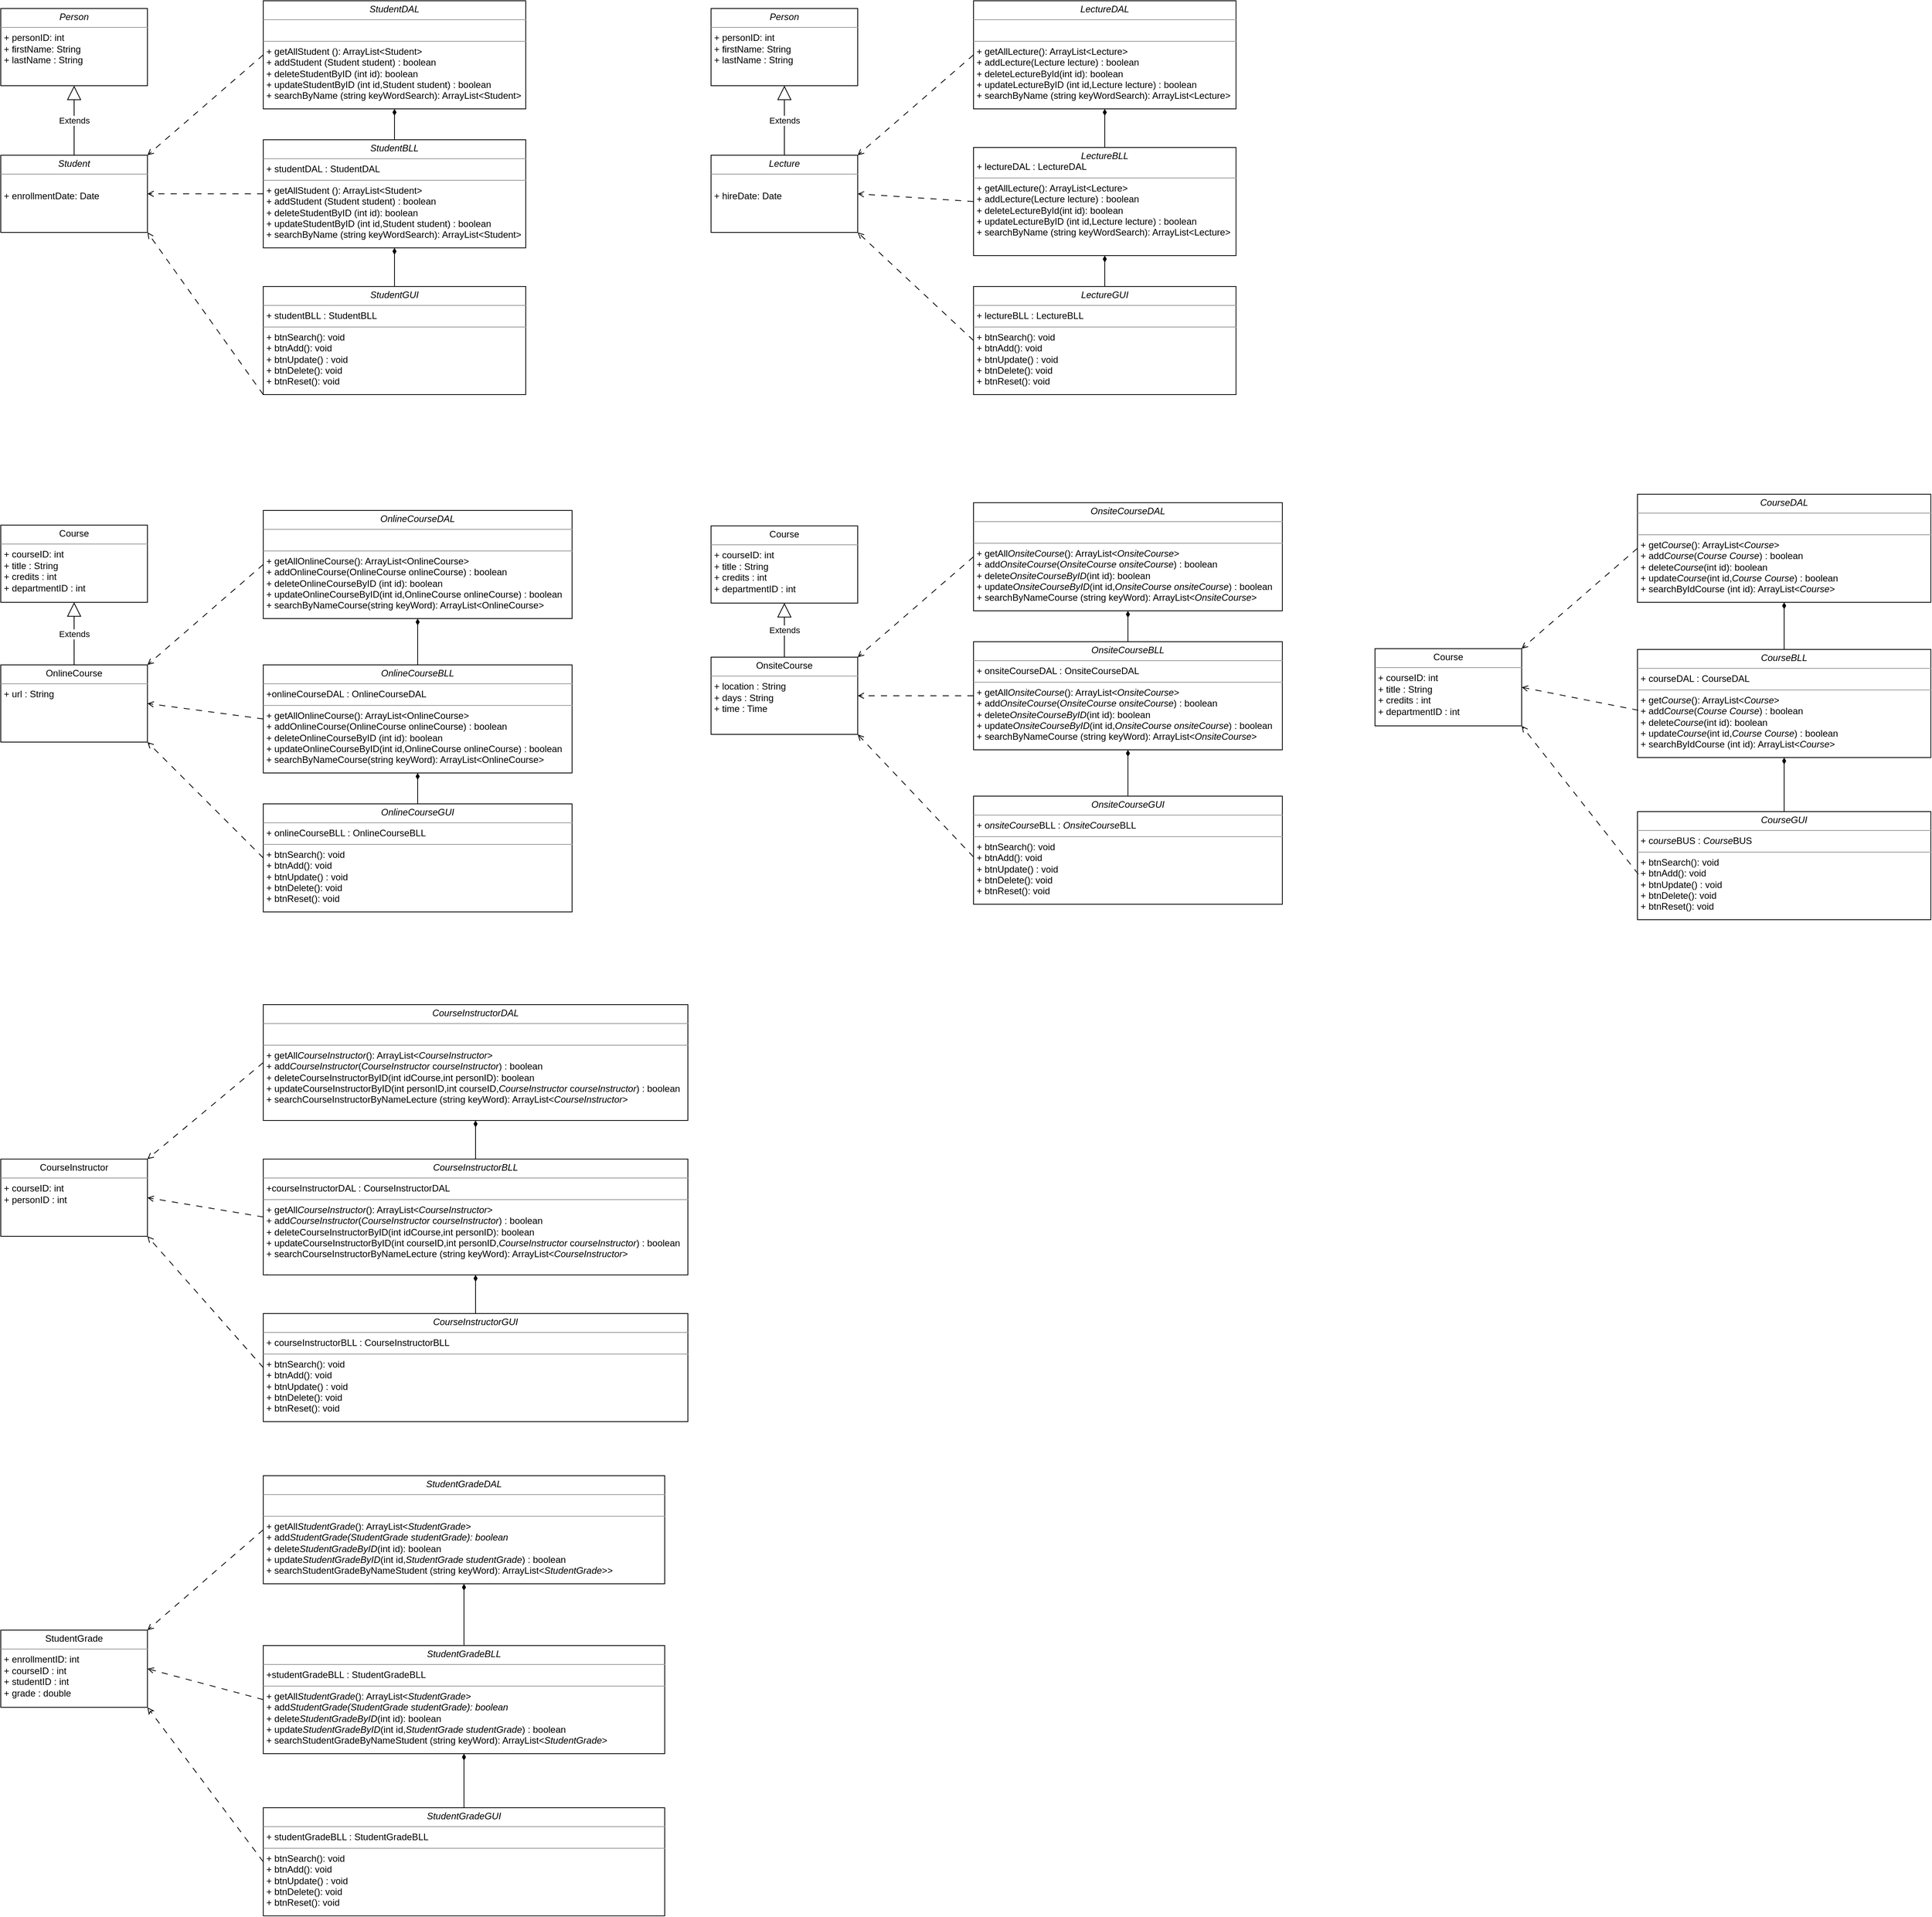 <mxfile version="20.8.23" type="device"><diagram name="Trang-1" id="V8Vsgc430lDUEiLKazQH"><mxGraphModel dx="1035" dy="560" grid="0" gridSize="10" guides="1" tooltips="1" connect="1" arrows="1" fold="1" page="0" pageScale="1" pageWidth="827" pageHeight="1169" math="0" shadow="0"><root><mxCell id="0"/><mxCell id="1" parent="0"/><mxCell id="1OAQ_eMtJzpc57ZZbR_H-1" value="&lt;p style=&quot;margin:0px;margin-top:4px;text-align:center;&quot;&gt;&lt;i&gt;Student&lt;/i&gt;&lt;/p&gt;&lt;hr size=&quot;1&quot;&gt;&lt;p style=&quot;margin:0px;margin-left:4px;&quot;&gt;&lt;br&gt;&lt;/p&gt;&lt;p style=&quot;margin:0px;margin-left:4px;&quot;&gt;+ enrollmentDate: Date&lt;/p&gt;" style="verticalAlign=top;align=left;overflow=fill;fontSize=12;fontFamily=Helvetica;html=1;" parent="1" vertex="1"><mxGeometry x="60" y="250" width="190" height="100" as="geometry"/></mxCell><mxCell id="1OAQ_eMtJzpc57ZZbR_H-2" value="&lt;p style=&quot;margin:0px;margin-top:4px;text-align:center;&quot;&gt;&lt;i&gt;StudentDAL&lt;/i&gt;&lt;/p&gt;&lt;hr size=&quot;1&quot;&gt;&lt;p style=&quot;margin:0px;margin-left:4px;&quot;&gt;&lt;br&gt;&lt;/p&gt;&lt;hr size=&quot;1&quot;&gt;&lt;p style=&quot;margin:0px;margin-left:4px;&quot;&gt;+ getAllStudent (): ArrayList&amp;lt;Student&amp;gt;&lt;/p&gt;&lt;p style=&quot;margin:0px;margin-left:4px;&quot;&gt;+ addStudent (Student student) : boolean&lt;/p&gt;&lt;p style=&quot;margin:0px;margin-left:4px;&quot;&gt;+ deleteStudentByID (int id): boolean&lt;/p&gt;&lt;p style=&quot;margin:0px;margin-left:4px;&quot;&gt;+ updateStudentByID (int id,Student student) : boolean&lt;/p&gt;&lt;p style=&quot;margin:0px;margin-left:4px;&quot;&gt;+ searchByName (string keyWordSearch): ArrayList&amp;lt;Student&amp;gt;&lt;/p&gt;" style="verticalAlign=top;align=left;overflow=fill;fontSize=12;fontFamily=Helvetica;html=1;" parent="1" vertex="1"><mxGeometry x="400" y="50" width="340" height="140" as="geometry"/></mxCell><mxCell id="1OAQ_eMtJzpc57ZZbR_H-4" value="&lt;p style=&quot;margin:0px;margin-top:4px;text-align:center;&quot;&gt;&lt;i&gt;StudentBLL&lt;/i&gt;&lt;/p&gt;&lt;hr size=&quot;1&quot;&gt;&lt;p style=&quot;margin:0px;margin-left:4px;&quot;&gt;+ studentDAL : StudentDAL&amp;nbsp;&lt;/p&gt;&lt;hr size=&quot;1&quot;&gt;&lt;p style=&quot;border-color: var(--border-color); margin: 0px 0px 0px 4px;&quot;&gt;+ getAllStudent (): ArrayList&amp;lt;Student&amp;gt;&lt;/p&gt;&lt;p style=&quot;border-color: var(--border-color); margin: 0px 0px 0px 4px;&quot;&gt;+ addStudent (Student student) : boolean&lt;/p&gt;&lt;p style=&quot;border-color: var(--border-color); margin: 0px 0px 0px 4px;&quot;&gt;+ deleteStudentByID (int id): boolean&lt;/p&gt;&lt;p style=&quot;border-color: var(--border-color); margin: 0px 0px 0px 4px;&quot;&gt;+ updateStudentByID (int id,Student student) : boolean&lt;/p&gt;&lt;p style=&quot;border-color: var(--border-color); margin: 0px 0px 0px 4px;&quot;&gt;+ searchByName (string keyWordSearch): ArrayList&amp;lt;Student&amp;gt;&lt;/p&gt;" style="verticalAlign=top;align=left;overflow=fill;fontSize=12;fontFamily=Helvetica;html=1;" parent="1" vertex="1"><mxGeometry x="400" y="230" width="340" height="140" as="geometry"/></mxCell><mxCell id="1OAQ_eMtJzpc57ZZbR_H-5" value="&lt;p style=&quot;margin:0px;margin-top:4px;text-align:center;&quot;&gt;&lt;i&gt;StudentGUI&lt;/i&gt;&lt;/p&gt;&lt;hr size=&quot;1&quot;&gt;&lt;p style=&quot;margin:0px;margin-left:4px;&quot;&gt;+ studentBLL : StudentBLL&lt;/p&gt;&lt;hr size=&quot;1&quot;&gt;&lt;p style=&quot;margin:0px;margin-left:4px;&quot;&gt;+ btnSearch(): void&lt;/p&gt;&lt;p style=&quot;margin:0px;margin-left:4px;&quot;&gt;+ btnAdd(): void&lt;/p&gt;&lt;p style=&quot;margin:0px;margin-left:4px;&quot;&gt;+ btnUpdate() : void&lt;/p&gt;&lt;p style=&quot;margin:0px;margin-left:4px;&quot;&gt;+ btnDelete(): void&lt;/p&gt;&lt;p style=&quot;margin:0px;margin-left:4px;&quot;&gt;+ btnReset(): void&lt;/p&gt;" style="verticalAlign=top;align=left;overflow=fill;fontSize=12;fontFamily=Helvetica;html=1;" parent="1" vertex="1"><mxGeometry x="400" y="420" width="340" height="140" as="geometry"/></mxCell><mxCell id="1OAQ_eMtJzpc57ZZbR_H-6" value="&lt;p style=&quot;margin:0px;margin-top:4px;text-align:center;&quot;&gt;&lt;i&gt;Lecture&lt;/i&gt;&lt;/p&gt;&lt;hr size=&quot;1&quot;&gt;&lt;p style=&quot;margin:0px;margin-left:4px;&quot;&gt;&lt;br&gt;&lt;/p&gt;&lt;p style=&quot;margin:0px;margin-left:4px;&quot;&gt;+ hireDate: Date&lt;/p&gt;" style="verticalAlign=top;align=left;overflow=fill;fontSize=12;fontFamily=Helvetica;html=1;" parent="1" vertex="1"><mxGeometry x="980" y="250" width="190" height="100" as="geometry"/></mxCell><mxCell id="1OAQ_eMtJzpc57ZZbR_H-7" value="&lt;p style=&quot;margin:0px;margin-top:4px;text-align:center;&quot;&gt;&lt;i&gt;LectureDAL&lt;/i&gt;&lt;/p&gt;&lt;hr size=&quot;1&quot;&gt;&lt;p style=&quot;margin:0px;margin-left:4px;&quot;&gt;&lt;br&gt;&lt;/p&gt;&lt;hr size=&quot;1&quot;&gt;&lt;p style=&quot;margin:0px;margin-left:4px;&quot;&gt;+ getAllLecture(): ArrayList&amp;lt;Lecture&amp;gt;&lt;/p&gt;&lt;p style=&quot;margin:0px;margin-left:4px;&quot;&gt;+ addLecture(Lecture lecture) : boolean&lt;/p&gt;&lt;p style=&quot;margin:0px;margin-left:4px;&quot;&gt;+ deleteLectureById(int id): boolean&lt;/p&gt;&lt;p style=&quot;margin:0px;margin-left:4px;&quot;&gt;+ updateLectureByID (int id,Lecture lecture) : boolean&lt;/p&gt;&lt;p style=&quot;margin:0px;margin-left:4px;&quot;&gt;+ searchByName (string keyWordSearch): ArrayList&amp;lt;Lecture&amp;gt;&lt;/p&gt;" style="verticalAlign=top;align=left;overflow=fill;fontSize=12;fontFamily=Helvetica;html=1;" parent="1" vertex="1"><mxGeometry x="1320" y="50" width="340" height="140" as="geometry"/></mxCell><mxCell id="1OAQ_eMtJzpc57ZZbR_H-9" value="&lt;p style=&quot;margin:0px;margin-top:4px;text-align:center;&quot;&gt;&lt;i&gt;LectureGUI&lt;/i&gt;&lt;/p&gt;&lt;hr size=&quot;1&quot;&gt;&lt;p style=&quot;margin:0px;margin-left:4px;&quot;&gt;+ lectureBLL : LectureBLL&lt;/p&gt;&lt;hr size=&quot;1&quot;&gt;&lt;p style=&quot;margin:0px;margin-left:4px;&quot;&gt;+ btnSearch(): void&lt;/p&gt;&lt;p style=&quot;margin:0px;margin-left:4px;&quot;&gt;+ btnAdd(): void&lt;/p&gt;&lt;p style=&quot;margin:0px;margin-left:4px;&quot;&gt;+ btnUpdate() : void&lt;/p&gt;&lt;p style=&quot;margin:0px;margin-left:4px;&quot;&gt;+ btnDelete(): void&lt;/p&gt;&lt;p style=&quot;margin:0px;margin-left:4px;&quot;&gt;+ btnReset(): void&lt;/p&gt;" style="verticalAlign=top;align=left;overflow=fill;fontSize=12;fontFamily=Helvetica;html=1;" parent="1" vertex="1"><mxGeometry x="1320" y="420" width="340" height="140" as="geometry"/></mxCell><mxCell id="1OAQ_eMtJzpc57ZZbR_H-10" value="&lt;p style=&quot;margin:0px;margin-top:4px;text-align:center;&quot;&gt;&lt;i&gt;LectureBLL&lt;/i&gt;&lt;/p&gt;&lt;p style=&quot;margin:0px;margin-left:4px;&quot;&gt;+ lectureDAL : LectureDAL&lt;/p&gt;&lt;hr size=&quot;1&quot;&gt;&lt;p style=&quot;margin:0px;margin-left:4px;&quot;&gt;+ getAllLecture(): ArrayList&amp;lt;Lecture&amp;gt;&lt;/p&gt;&lt;p style=&quot;margin:0px;margin-left:4px;&quot;&gt;+ addLecture(Lecture lecture) : boolean&lt;/p&gt;&lt;p style=&quot;margin:0px;margin-left:4px;&quot;&gt;+ deleteLectureById(int id): boolean&lt;/p&gt;&lt;p style=&quot;margin:0px;margin-left:4px;&quot;&gt;+ updateLectureByID (int id,Lecture lecture) : boolean&lt;/p&gt;&lt;p style=&quot;margin:0px;margin-left:4px;&quot;&gt;+ searchByName (string keyWordSearch): ArrayList&amp;lt;Lecture&amp;gt;&lt;/p&gt;" style="verticalAlign=top;align=left;overflow=fill;fontSize=12;fontFamily=Helvetica;html=1;" parent="1" vertex="1"><mxGeometry x="1320" y="240" width="340" height="140" as="geometry"/></mxCell><mxCell id="1OAQ_eMtJzpc57ZZbR_H-11" value="&lt;p style=&quot;margin:0px;margin-top:4px;text-align:center;&quot;&gt;OnlineCourse&lt;/p&gt;&lt;hr size=&quot;1&quot;&gt;&lt;p style=&quot;margin:0px;margin-left:4px;&quot;&gt;+ url : String&lt;/p&gt;" style="verticalAlign=top;align=left;overflow=fill;fontSize=12;fontFamily=Helvetica;html=1;" parent="1" vertex="1"><mxGeometry x="60" y="910" width="190" height="100" as="geometry"/></mxCell><mxCell id="1OAQ_eMtJzpc57ZZbR_H-12" value="&lt;p style=&quot;margin:0px;margin-top:4px;text-align:center;&quot;&gt;&lt;i&gt;OnlineCourseDAL&lt;/i&gt;&lt;/p&gt;&lt;hr size=&quot;1&quot;&gt;&lt;p style=&quot;margin:0px;margin-left:4px;&quot;&gt;&lt;br&gt;&lt;/p&gt;&lt;hr size=&quot;1&quot;&gt;&lt;p style=&quot;margin:0px;margin-left:4px;&quot;&gt;+ getAllOnlineCourse(): ArrayList&amp;lt;OnlineCourse&amp;gt;&lt;/p&gt;&lt;p style=&quot;margin:0px;margin-left:4px;&quot;&gt;+ addOnlineCourse(OnlineCourse onlineCourse) : boolean&lt;/p&gt;&lt;p style=&quot;margin:0px;margin-left:4px;&quot;&gt;+ deleteOnlineCourseByID (int id): boolean&lt;/p&gt;&lt;p style=&quot;margin:0px;margin-left:4px;&quot;&gt;+ updateOnlineCourseByID(int id,OnlineCourse onlineCourse) : boolean&lt;/p&gt;&lt;p style=&quot;margin:0px;margin-left:4px;&quot;&gt;+&amp;nbsp;searchByNameCourse(string keyWord): ArrayList&amp;lt;OnlineCourse&amp;gt;&lt;/p&gt;" style="verticalAlign=top;align=left;overflow=fill;fontSize=12;fontFamily=Helvetica;html=1;" parent="1" vertex="1"><mxGeometry x="400" y="710" width="400" height="140" as="geometry"/></mxCell><mxCell id="1OAQ_eMtJzpc57ZZbR_H-14" value="&lt;p style=&quot;margin:0px;margin-top:4px;text-align:center;&quot;&gt;&lt;i&gt;OnlineCourseGUI&lt;/i&gt;&lt;/p&gt;&lt;hr size=&quot;1&quot;&gt;&lt;p style=&quot;margin:0px;margin-left:4px;&quot;&gt;+ onlineCourseBLL : OnlineCourseBLL&lt;/p&gt;&lt;hr size=&quot;1&quot;&gt;&lt;p style=&quot;margin:0px;margin-left:4px;&quot;&gt;+ btnSearch(): void&lt;/p&gt;&lt;p style=&quot;margin:0px;margin-left:4px;&quot;&gt;+ btnAdd(): void&lt;/p&gt;&lt;p style=&quot;margin:0px;margin-left:4px;&quot;&gt;+ btnUpdate() : void&lt;/p&gt;&lt;p style=&quot;margin:0px;margin-left:4px;&quot;&gt;+ btnDelete(): void&lt;/p&gt;&lt;p style=&quot;margin:0px;margin-left:4px;&quot;&gt;+ btnReset(): void&lt;/p&gt;" style="verticalAlign=top;align=left;overflow=fill;fontSize=12;fontFamily=Helvetica;html=1;" parent="1" vertex="1"><mxGeometry x="400" y="1090" width="400" height="140" as="geometry"/></mxCell><mxCell id="WETJM6gGlp6bloqCa0AO-2" value="&lt;p style=&quot;margin:0px;margin-top:4px;text-align:center;&quot;&gt;&lt;i&gt;OnlineCourseBLL&lt;/i&gt;&lt;/p&gt;&lt;hr size=&quot;1&quot;&gt;&lt;p style=&quot;margin:0px;margin-left:4px;&quot;&gt;+onlineCourseDAL : OnlineCourseDAL&lt;/p&gt;&lt;hr size=&quot;1&quot;&gt;&lt;p style=&quot;border-color: var(--border-color); margin: 0px 0px 0px 4px;&quot;&gt;+ getAllOnlineCourse(): ArrayList&amp;lt;OnlineCourse&amp;gt;&lt;/p&gt;&lt;p style=&quot;border-color: var(--border-color); margin: 0px 0px 0px 4px;&quot;&gt;+ addOnlineCourse(OnlineCourse onlineCourse) : boolean&lt;/p&gt;&lt;p style=&quot;border-color: var(--border-color); margin: 0px 0px 0px 4px;&quot;&gt;+ deleteOnlineCourseByID (int id): boolean&lt;/p&gt;&lt;p style=&quot;border-color: var(--border-color); margin: 0px 0px 0px 4px;&quot;&gt;+ updateOnlineCourseByID(int id,OnlineCourse onlineCourse) : boolean&lt;/p&gt;&lt;p style=&quot;border-color: var(--border-color); margin: 0px 0px 0px 4px;&quot;&gt;+&amp;nbsp;searchByNameCourse(string keyWord): ArrayList&amp;lt;OnlineCourse&amp;gt;&lt;/p&gt;" style="verticalAlign=top;align=left;overflow=fill;fontSize=12;fontFamily=Helvetica;html=1;" parent="1" vertex="1"><mxGeometry x="400" y="910" width="400" height="140" as="geometry"/></mxCell><mxCell id="WETJM6gGlp6bloqCa0AO-3" value="&lt;p style=&quot;margin:0px;margin-top:4px;text-align:center;&quot;&gt;OnsiteCourse&lt;/p&gt;&lt;hr size=&quot;1&quot;&gt;&lt;p style=&quot;margin:0px;margin-left:4px;&quot;&gt;+ location : String&lt;/p&gt;&lt;p style=&quot;margin:0px;margin-left:4px;&quot;&gt;+ days : String&lt;/p&gt;&lt;p style=&quot;margin:0px;margin-left:4px;&quot;&gt;+ time : Time&lt;/p&gt;" style="verticalAlign=top;align=left;overflow=fill;fontSize=12;fontFamily=Helvetica;html=1;" parent="1" vertex="1"><mxGeometry x="980" y="900" width="190" height="100" as="geometry"/></mxCell><mxCell id="WETJM6gGlp6bloqCa0AO-4" value="&lt;p style=&quot;margin:0px;margin-top:4px;text-align:center;&quot;&gt;&lt;i&gt;OnsiteCourseDAL&lt;/i&gt;&lt;/p&gt;&lt;hr size=&quot;1&quot;&gt;&lt;p style=&quot;margin:0px;margin-left:4px;&quot;&gt;&lt;br&gt;&lt;/p&gt;&lt;hr size=&quot;1&quot;&gt;&lt;p style=&quot;margin:0px;margin-left:4px;&quot;&gt;+ getAll&lt;i style=&quot;border-color: var(--border-color); text-align: center;&quot;&gt;OnsiteCourse&lt;/i&gt;(): ArrayList&amp;lt;&lt;i style=&quot;border-color: var(--border-color); text-align: center;&quot;&gt;OnsiteCourse&lt;/i&gt;&amp;gt;&lt;/p&gt;&lt;p style=&quot;margin:0px;margin-left:4px;&quot;&gt;+ add&lt;i style=&quot;border-color: var(--border-color); text-align: center;&quot;&gt;OnsiteCourse&lt;/i&gt;(&lt;i style=&quot;border-color: var(--border-color); text-align: center;&quot;&gt;OnsiteCourse&lt;/i&gt;&amp;nbsp;o&lt;i style=&quot;border-color: var(--border-color); text-align: center;&quot;&gt;nsiteCourse&lt;/i&gt;) : boolean&lt;/p&gt;&lt;p style=&quot;margin:0px;margin-left:4px;&quot;&gt;+ delete&lt;i style=&quot;border-color: var(--border-color); text-align: center;&quot;&gt;OnsiteCourseByID&lt;/i&gt;(int id): boolean&lt;/p&gt;&lt;p style=&quot;margin:0px;margin-left:4px;&quot;&gt;+ update&lt;i style=&quot;border-color: var(--border-color); text-align: center;&quot;&gt;OnsiteCourseByID&lt;/i&gt;(int id,&lt;i style=&quot;border-color: var(--border-color); text-align: center;&quot;&gt;OnsiteCourse o&lt;/i&gt;&lt;i style=&quot;border-color: var(--border-color); text-align: center;&quot;&gt;nsiteCourse&lt;/i&gt;) : boolean&lt;/p&gt;&lt;p style=&quot;margin:0px;margin-left:4px;&quot;&gt;+&amp;nbsp;searchByNameCourse (string keyWord): ArrayList&amp;lt;&lt;i style=&quot;border-color: var(--border-color); text-align: center;&quot;&gt;OnsiteCourse&lt;/i&gt;&amp;gt;&lt;/p&gt;" style="verticalAlign=top;align=left;overflow=fill;fontSize=12;fontFamily=Helvetica;html=1;" parent="1" vertex="1"><mxGeometry x="1320" y="700" width="400" height="140" as="geometry"/></mxCell><mxCell id="WETJM6gGlp6bloqCa0AO-5" value="&lt;p style=&quot;margin:0px;margin-top:4px;text-align:center;&quot;&gt;&lt;i&gt;OnsiteCourseGUI&lt;/i&gt;&lt;/p&gt;&lt;hr size=&quot;1&quot;&gt;&lt;p style=&quot;margin:0px;margin-left:4px;&quot;&gt;+ o&lt;i style=&quot;border-color: var(--border-color); text-align: center;&quot;&gt;nsiteCourse&lt;/i&gt;BLL :&amp;nbsp;&lt;i style=&quot;border-color: var(--border-color); text-align: center;&quot;&gt;OnsiteCourse&lt;/i&gt;BLL&lt;/p&gt;&lt;hr size=&quot;1&quot;&gt;&lt;p style=&quot;margin:0px;margin-left:4px;&quot;&gt;+ btnSearch(): void&lt;/p&gt;&lt;p style=&quot;margin:0px;margin-left:4px;&quot;&gt;+ btnAdd(): void&lt;/p&gt;&lt;p style=&quot;margin:0px;margin-left:4px;&quot;&gt;+ btnUpdate() : void&lt;/p&gt;&lt;p style=&quot;margin:0px;margin-left:4px;&quot;&gt;+ btnDelete(): void&lt;/p&gt;&lt;p style=&quot;margin:0px;margin-left:4px;&quot;&gt;+ btnReset(): void&lt;/p&gt;" style="verticalAlign=top;align=left;overflow=fill;fontSize=12;fontFamily=Helvetica;html=1;" parent="1" vertex="1"><mxGeometry x="1320" y="1080" width="400" height="140" as="geometry"/></mxCell><mxCell id="WETJM6gGlp6bloqCa0AO-7" value="&lt;p style=&quot;margin:0px;margin-top:4px;text-align:center;&quot;&gt;&lt;i&gt;OnsiteCourseBLL&lt;/i&gt;&lt;/p&gt;&lt;hr size=&quot;1&quot;&gt;&lt;p style=&quot;margin:0px;margin-left:4px;&quot;&gt;+ onsiteCourseDAL : OnsiteCourseDAL&lt;/p&gt;&lt;hr size=&quot;1&quot;&gt;&lt;p style=&quot;border-color: var(--border-color); margin: 0px 0px 0px 4px;&quot;&gt;+ getAll&lt;i style=&quot;border-color: var(--border-color); text-align: center;&quot;&gt;OnsiteCourse&lt;/i&gt;(): ArrayList&amp;lt;&lt;i style=&quot;border-color: var(--border-color); text-align: center;&quot;&gt;OnsiteCourse&lt;/i&gt;&amp;gt;&lt;/p&gt;&lt;p style=&quot;border-color: var(--border-color); margin: 0px 0px 0px 4px;&quot;&gt;+ add&lt;i style=&quot;border-color: var(--border-color); text-align: center;&quot;&gt;OnsiteCourse&lt;/i&gt;(&lt;i style=&quot;border-color: var(--border-color); text-align: center;&quot;&gt;OnsiteCourse&lt;/i&gt;&amp;nbsp;o&lt;i style=&quot;border-color: var(--border-color); text-align: center;&quot;&gt;nsiteCourse&lt;/i&gt;) : boolean&lt;/p&gt;&lt;p style=&quot;border-color: var(--border-color); margin: 0px 0px 0px 4px;&quot;&gt;+ delete&lt;i style=&quot;border-color: var(--border-color); text-align: center;&quot;&gt;OnsiteCourseByID&lt;/i&gt;(int id): boolean&lt;/p&gt;&lt;p style=&quot;border-color: var(--border-color); margin: 0px 0px 0px 4px;&quot;&gt;+ update&lt;i style=&quot;border-color: var(--border-color); text-align: center;&quot;&gt;OnsiteCourseByID&lt;/i&gt;(int id,&lt;i style=&quot;border-color: var(--border-color); text-align: center;&quot;&gt;OnsiteCourse o&lt;/i&gt;&lt;i style=&quot;border-color: var(--border-color); text-align: center;&quot;&gt;nsiteCourse&lt;/i&gt;) : boolean&lt;/p&gt;&lt;p style=&quot;border-color: var(--border-color); margin: 0px 0px 0px 4px;&quot;&gt;+&amp;nbsp;searchByNameCourse (string keyWord): ArrayList&amp;lt;&lt;i style=&quot;border-color: var(--border-color); text-align: center;&quot;&gt;OnsiteCourse&lt;/i&gt;&amp;gt;&lt;/p&gt;" style="verticalAlign=top;align=left;overflow=fill;fontSize=12;fontFamily=Helvetica;html=1;" parent="1" vertex="1"><mxGeometry x="1320" y="880" width="400" height="140" as="geometry"/></mxCell><mxCell id="WETJM6gGlp6bloqCa0AO-8" value="&lt;p style=&quot;margin:0px;margin-top:4px;text-align:center;&quot;&gt;Course&lt;/p&gt;&lt;hr size=&quot;1&quot;&gt;&lt;p style=&quot;margin:0px;margin-left:4px;&quot;&gt;+ courseID: int&lt;br&gt;+ title : String&lt;/p&gt;&lt;p style=&quot;margin:0px;margin-left:4px;&quot;&gt;+ credits : int&lt;/p&gt;&lt;p style=&quot;margin:0px;margin-left:4px;&quot;&gt;+ departmentID : int&lt;/p&gt;" style="verticalAlign=top;align=left;overflow=fill;fontSize=12;fontFamily=Helvetica;html=1;" parent="1" vertex="1"><mxGeometry x="1840" y="889" width="190" height="100" as="geometry"/></mxCell><mxCell id="WETJM6gGlp6bloqCa0AO-9" value="&lt;p style=&quot;margin:0px;margin-top:4px;text-align:center;&quot;&gt;&lt;i&gt;CourseDAL&lt;/i&gt;&lt;/p&gt;&lt;hr size=&quot;1&quot;&gt;&lt;p style=&quot;margin:0px;margin-left:4px;&quot;&gt;&lt;br&gt;&lt;/p&gt;&lt;hr size=&quot;1&quot;&gt;&lt;p style=&quot;margin:0px;margin-left:4px;&quot;&gt;+ get&lt;i style=&quot;border-color: var(--border-color); text-align: center;&quot;&gt;Course&lt;/i&gt;(): ArrayList&amp;lt;&lt;i style=&quot;border-color: var(--border-color); text-align: center;&quot;&gt;Course&lt;/i&gt;&amp;gt;&lt;/p&gt;&lt;p style=&quot;margin:0px;margin-left:4px;&quot;&gt;+ add&lt;i style=&quot;border-color: var(--border-color); text-align: center;&quot;&gt;Course&lt;/i&gt;(&lt;i style=&quot;border-color: var(--border-color); text-align: center;&quot;&gt;Course&lt;/i&gt;&amp;nbsp;&lt;i style=&quot;border-color: var(--border-color); text-align: center;&quot;&gt;Course&lt;/i&gt;) : boolean&lt;/p&gt;&lt;p style=&quot;margin:0px;margin-left:4px;&quot;&gt;+ delete&lt;i style=&quot;border-color: var(--border-color); text-align: center;&quot;&gt;Course&lt;/i&gt;(int id): boolean&lt;/p&gt;&lt;p style=&quot;margin:0px;margin-left:4px;&quot;&gt;+ update&lt;i style=&quot;border-color: var(--border-color); text-align: center;&quot;&gt;Course&lt;/i&gt;(int id,&lt;i style=&quot;border-color: var(--border-color); text-align: center;&quot;&gt;Course &lt;/i&gt;&lt;i style=&quot;border-color: var(--border-color); text-align: center;&quot;&gt;Course&lt;/i&gt;) : boolean&lt;/p&gt;&lt;p style=&quot;margin:0px;margin-left:4px;&quot;&gt;+ searchByIdCourse (int id): ArrayList&amp;lt;&lt;i style=&quot;border-color: var(--border-color); text-align: center;&quot;&gt;Course&lt;/i&gt;&amp;gt;&lt;/p&gt;" style="verticalAlign=top;align=left;overflow=fill;fontSize=12;fontFamily=Helvetica;html=1;" parent="1" vertex="1"><mxGeometry x="2180" y="689" width="380" height="140" as="geometry"/></mxCell><mxCell id="WETJM6gGlp6bloqCa0AO-10" value="&lt;p style=&quot;margin:0px;margin-top:4px;text-align:center;&quot;&gt;&lt;i&gt;CourseGUI&lt;/i&gt;&lt;/p&gt;&lt;hr size=&quot;1&quot;&gt;&lt;p style=&quot;margin:0px;margin-left:4px;&quot;&gt;+ c&lt;i style=&quot;border-color: var(--border-color); text-align: center;&quot;&gt;ourse&lt;/i&gt;BUS :&amp;nbsp;&lt;i style=&quot;border-color: var(--border-color); text-align: center;&quot;&gt;Course&lt;/i&gt;BUS&lt;/p&gt;&lt;hr size=&quot;1&quot;&gt;&lt;p style=&quot;margin:0px;margin-left:4px;&quot;&gt;+ btnSearch(): void&lt;/p&gt;&lt;p style=&quot;margin:0px;margin-left:4px;&quot;&gt;+ btnAdd(): void&lt;/p&gt;&lt;p style=&quot;margin:0px;margin-left:4px;&quot;&gt;+ btnUpdate() : void&lt;/p&gt;&lt;p style=&quot;margin:0px;margin-left:4px;&quot;&gt;+ btnDelete(): void&lt;/p&gt;&lt;p style=&quot;margin:0px;margin-left:4px;&quot;&gt;+ btnReset(): void&lt;/p&gt;" style="verticalAlign=top;align=left;overflow=fill;fontSize=12;fontFamily=Helvetica;html=1;" parent="1" vertex="1"><mxGeometry x="2180" y="1100" width="380" height="140" as="geometry"/></mxCell><mxCell id="WETJM6gGlp6bloqCa0AO-12" value="&lt;p style=&quot;margin:0px;margin-top:4px;text-align:center;&quot;&gt;&lt;i&gt;CourseBLL&lt;/i&gt;&lt;/p&gt;&lt;hr size=&quot;1&quot;&gt;&lt;p style=&quot;margin:0px;margin-left:4px;&quot;&gt;+ courseDAL : CourseDAL&lt;/p&gt;&lt;hr size=&quot;1&quot;&gt;&lt;p style=&quot;margin:0px;margin-left:4px;&quot;&gt;+ get&lt;i style=&quot;border-color: var(--border-color); text-align: center;&quot;&gt;Course&lt;/i&gt;(): ArrayList&amp;lt;&lt;i style=&quot;border-color: var(--border-color); text-align: center;&quot;&gt;Course&lt;/i&gt;&amp;gt;&lt;/p&gt;&lt;p style=&quot;margin:0px;margin-left:4px;&quot;&gt;+ add&lt;i style=&quot;border-color: var(--border-color); text-align: center;&quot;&gt;Course&lt;/i&gt;(&lt;i style=&quot;border-color: var(--border-color); text-align: center;&quot;&gt;Course&lt;/i&gt;&amp;nbsp;&lt;i style=&quot;border-color: var(--border-color); text-align: center;&quot;&gt;Course&lt;/i&gt;) : boolean&lt;/p&gt;&lt;p style=&quot;margin:0px;margin-left:4px;&quot;&gt;+ delete&lt;i style=&quot;border-color: var(--border-color); text-align: center;&quot;&gt;Course&lt;/i&gt;(int id): boolean&lt;/p&gt;&lt;p style=&quot;margin:0px;margin-left:4px;&quot;&gt;+ update&lt;i style=&quot;border-color: var(--border-color); text-align: center;&quot;&gt;Course&lt;/i&gt;(int id,&lt;i style=&quot;border-color: var(--border-color); text-align: center;&quot;&gt;Course &lt;/i&gt;&lt;i style=&quot;border-color: var(--border-color); text-align: center;&quot;&gt;Course&lt;/i&gt;) : boolean&lt;/p&gt;&lt;p style=&quot;margin:0px;margin-left:4px;&quot;&gt;+ searchByIdCourse (int id): ArrayList&amp;lt;&lt;i style=&quot;border-color: var(--border-color); text-align: center;&quot;&gt;Course&lt;/i&gt;&amp;gt;&lt;/p&gt;" style="verticalAlign=top;align=left;overflow=fill;fontSize=12;fontFamily=Helvetica;html=1;" parent="1" vertex="1"><mxGeometry x="2180" y="890" width="380" height="140" as="geometry"/></mxCell><mxCell id="WETJM6gGlp6bloqCa0AO-13" value="&lt;p style=&quot;margin:0px;margin-top:4px;text-align:center;&quot;&gt;CourseInstructor&lt;br&gt;&lt;/p&gt;&lt;hr size=&quot;1&quot;&gt;&lt;p style=&quot;margin:0px;margin-left:4px;&quot;&gt;+ courseID: int&lt;br&gt;+ personID : int&lt;/p&gt;" style="verticalAlign=top;align=left;overflow=fill;fontSize=12;fontFamily=Helvetica;html=1;" parent="1" vertex="1"><mxGeometry x="60" y="1550" width="190" height="100" as="geometry"/></mxCell><mxCell id="WETJM6gGlp6bloqCa0AO-14" value="&lt;p style=&quot;margin:0px;margin-top:4px;text-align:center;&quot;&gt;&lt;i&gt;CourseInstructorDAL&lt;/i&gt;&lt;/p&gt;&lt;hr size=&quot;1&quot;&gt;&lt;p style=&quot;margin:0px;margin-left:4px;&quot;&gt;&lt;br&gt;&lt;/p&gt;&lt;hr size=&quot;1&quot;&gt;&lt;p style=&quot;margin:0px;margin-left:4px;&quot;&gt;+ getAll&lt;i style=&quot;border-color: var(--border-color); text-align: center;&quot;&gt;CourseInstructor&lt;/i&gt;(): ArrayList&amp;lt;&lt;i style=&quot;border-color: var(--border-color); text-align: center;&quot;&gt;CourseInstructor&lt;/i&gt;&amp;gt;&lt;/p&gt;&lt;p style=&quot;margin:0px;margin-left:4px;&quot;&gt;+ add&lt;i style=&quot;border-color: var(--border-color); text-align: center;&quot;&gt;CourseInstructor&lt;/i&gt;(&lt;i style=&quot;border-color: var(--border-color); text-align: center;&quot;&gt;CourseInstructor&lt;/i&gt;&amp;nbsp;c&lt;i style=&quot;border-color: var(--border-color); text-align: center;&quot;&gt;ourseInstructor&lt;/i&gt;) : boolean&lt;/p&gt;&lt;p style=&quot;margin:0px;margin-left:4px;&quot;&gt;+&amp;nbsp;deleteCourseInstructorByID(int idCourse,int personID): boolean&lt;/p&gt;&lt;p style=&quot;margin:0px;margin-left:4px;&quot;&gt;+&amp;nbsp;updateCourseInstructorByID(int personID,int courseID,&lt;i style=&quot;border-color: var(--border-color); text-align: center;&quot;&gt;CourseInstructor&lt;/i&gt;&amp;nbsp;c&lt;i style=&quot;border-color: var(--border-color); text-align: center;&quot;&gt;ourseInstructor&lt;/i&gt;) : boolean&lt;/p&gt;&lt;p style=&quot;margin:0px;margin-left:4px;&quot;&gt;+&amp;nbsp;searchCourseInstructorByNameLecture&amp;nbsp;(string keyWord): ArrayList&amp;lt;&lt;i style=&quot;border-color: var(--border-color); text-align: center;&quot;&gt;CourseInstructor&lt;/i&gt;&amp;gt;&lt;/p&gt;&lt;p style=&quot;margin:0px;margin-left:4px;&quot;&gt;&lt;br&gt;&lt;/p&gt;&lt;br&gt;&lt;p style=&quot;margin:0px;margin-left:4px;&quot;&gt;&amp;gt;&lt;/p&gt;" style="verticalAlign=top;align=left;overflow=fill;fontSize=12;fontFamily=Helvetica;html=1;" parent="1" vertex="1"><mxGeometry x="400" y="1350" width="550" height="150" as="geometry"/></mxCell><mxCell id="WETJM6gGlp6bloqCa0AO-15" value="&lt;p style=&quot;margin:0px;margin-top:4px;text-align:center;&quot;&gt;&lt;i&gt;CourseInstructorGUI&lt;/i&gt;&lt;/p&gt;&lt;hr size=&quot;1&quot;&gt;&lt;p style=&quot;margin:0px;margin-left:4px;&quot;&gt;+ courseInstructorBLL : CourseInstructorBLL&lt;/p&gt;&lt;hr size=&quot;1&quot;&gt;&lt;p style=&quot;margin:0px;margin-left:4px;&quot;&gt;+ btnSearch(): void&lt;/p&gt;&lt;p style=&quot;margin:0px;margin-left:4px;&quot;&gt;+ btnAdd(): void&lt;/p&gt;&lt;p style=&quot;margin:0px;margin-left:4px;&quot;&gt;+ btnUpdate() : void&lt;/p&gt;&lt;p style=&quot;margin:0px;margin-left:4px;&quot;&gt;+ btnDelete(): void&lt;/p&gt;&lt;p style=&quot;margin:0px;margin-left:4px;&quot;&gt;+ btnReset(): void&lt;/p&gt;" style="verticalAlign=top;align=left;overflow=fill;fontSize=12;fontFamily=Helvetica;html=1;" parent="1" vertex="1"><mxGeometry x="400" y="1750" width="550" height="140" as="geometry"/></mxCell><mxCell id="WETJM6gGlp6bloqCa0AO-17" value="&lt;p style=&quot;margin:0px;margin-top:4px;text-align:center;&quot;&gt;&lt;i&gt;CourseInstructorBLL&lt;/i&gt;&lt;/p&gt;&lt;hr size=&quot;1&quot;&gt;&lt;p style=&quot;margin:0px;margin-left:4px;&quot;&gt;+courseInstructorDAL : CourseInstructorDAL&lt;/p&gt;&lt;hr size=&quot;1&quot;&gt;&lt;p style=&quot;border-color: var(--border-color); margin: 0px 0px 0px 4px;&quot;&gt;+ getAll&lt;i style=&quot;border-color: var(--border-color); text-align: center;&quot;&gt;CourseInstructor&lt;/i&gt;(): ArrayList&amp;lt;&lt;i style=&quot;border-color: var(--border-color); text-align: center;&quot;&gt;CourseInstructor&lt;/i&gt;&amp;gt;&lt;/p&gt;&lt;p style=&quot;border-color: var(--border-color); margin: 0px 0px 0px 4px;&quot;&gt;+ add&lt;i style=&quot;border-color: var(--border-color); text-align: center;&quot;&gt;CourseInstructor&lt;/i&gt;(&lt;i style=&quot;border-color: var(--border-color); text-align: center;&quot;&gt;CourseInstructor&lt;/i&gt;&amp;nbsp;c&lt;i style=&quot;border-color: var(--border-color); text-align: center;&quot;&gt;ourseInstructor&lt;/i&gt;) : boolean&lt;/p&gt;&lt;p style=&quot;border-color: var(--border-color); margin: 0px 0px 0px 4px;&quot;&gt;+&amp;nbsp;deleteCourseInstructorByID(int idCourse,int personID): boolean&lt;/p&gt;&lt;p style=&quot;border-color: var(--border-color); margin: 0px 0px 0px 4px;&quot;&gt;+&amp;nbsp;updateCourseInstructorByID(int courseID,int personID,&lt;i style=&quot;border-color: var(--border-color); text-align: center;&quot;&gt;CourseInstructor&lt;/i&gt;&amp;nbsp;c&lt;i style=&quot;border-color: var(--border-color); text-align: center;&quot;&gt;ourseInstructor&lt;/i&gt;) : boolean&lt;/p&gt;&lt;p style=&quot;border-color: var(--border-color); margin: 0px 0px 0px 4px;&quot;&gt;+&amp;nbsp;searchCourseInstructorByNameLecture&amp;nbsp;(string keyWord): ArrayList&amp;lt;&lt;i style=&quot;border-color: var(--border-color); text-align: center;&quot;&gt;CourseInstructor&lt;/i&gt;&amp;gt;&lt;/p&gt;&lt;br&gt;&lt;p style=&quot;margin:0px;margin-left:4px;&quot;&gt;&amp;gt;&lt;/p&gt;" style="verticalAlign=top;align=left;overflow=fill;fontSize=12;fontFamily=Helvetica;html=1;" parent="1" vertex="1"><mxGeometry x="400" y="1550" width="550" height="150" as="geometry"/></mxCell><mxCell id="WETJM6gGlp6bloqCa0AO-18" value="&lt;p style=&quot;margin:0px;margin-top:4px;text-align:center;&quot;&gt;StudentGrade&lt;br&gt;&lt;/p&gt;&lt;hr size=&quot;1&quot;&gt;&lt;p style=&quot;margin:0px;margin-left:4px;&quot;&gt;+ enrollmentID: int&lt;br&gt;+ courseID : int&lt;/p&gt;&lt;p style=&quot;margin:0px;margin-left:4px;&quot;&gt;+ studentID : int&lt;/p&gt;&lt;p style=&quot;margin:0px;margin-left:4px;&quot;&gt;+ grade : double&lt;/p&gt;" style="verticalAlign=top;align=left;overflow=fill;fontSize=12;fontFamily=Helvetica;html=1;" parent="1" vertex="1"><mxGeometry x="60" y="2160" width="190" height="100" as="geometry"/></mxCell><mxCell id="WETJM6gGlp6bloqCa0AO-19" value="&lt;p style=&quot;margin:0px;margin-top:4px;text-align:center;&quot;&gt;&lt;i&gt;StudentGradeDAL&lt;/i&gt;&lt;/p&gt;&lt;hr size=&quot;1&quot;&gt;&lt;p style=&quot;margin:0px;margin-left:4px;&quot;&gt;&lt;br&gt;&lt;/p&gt;&lt;hr size=&quot;1&quot;&gt;&lt;p style=&quot;border-color: var(--border-color); margin: 0px 0px 0px 4px;&quot;&gt;+ getAll&lt;i style=&quot;border-color: var(--border-color); text-align: center;&quot;&gt;StudentGrade&lt;/i&gt;(): ArrayList&amp;lt;&lt;i style=&quot;border-color: var(--border-color); text-align: center;&quot;&gt;StudentGrade&lt;/i&gt;&amp;gt;&lt;/p&gt;&lt;p style=&quot;border-color: var(--border-color); margin: 0px 0px 0px 4px;&quot;&gt;+ add&lt;i style=&quot;border-color: var(--border-color); text-align: center;&quot;&gt;StudentGrade(StudentGrade studentGrade): boolean&lt;/i&gt;&lt;/p&gt;&lt;p style=&quot;border-color: var(--border-color); margin: 0px 0px 0px 4px;&quot;&gt;+ delete&lt;i style=&quot;border-color: var(--border-color); text-align: center;&quot;&gt;StudentGradeByID&lt;/i&gt;(int id): boolean&lt;/p&gt;&lt;p style=&quot;border-color: var(--border-color); margin: 0px 0px 0px 4px;&quot;&gt;+ update&lt;i style=&quot;border-color: var(--border-color); text-align: center;&quot;&gt;StudentGradeByID&lt;/i&gt;(int id,&lt;i style=&quot;border-color: var(--border-color); text-align: center;&quot;&gt;StudentGrade&lt;/i&gt;&amp;nbsp;s&lt;i style=&quot;border-color: var(--border-color); text-align: center;&quot;&gt;tudentGrade&lt;/i&gt;) : boolean&lt;/p&gt;&lt;p style=&quot;margin:0px;margin-left:4px;&quot;&gt;+&amp;nbsp;searchStudentGradeByNameStudent&amp;nbsp;(string keyWord): ArrayList&amp;lt;&lt;i style=&quot;background-color: initial; border-color: var(--border-color); text-align: center;&quot;&gt;StudentGrade&lt;/i&gt;&lt;span style=&quot;background-color: initial;&quot;&gt;&amp;gt;&lt;/span&gt;&lt;span style=&quot;background-color: initial;&quot;&gt;&amp;gt;&lt;/span&gt;&lt;br&gt;&lt;/p&gt;" style="verticalAlign=top;align=left;overflow=fill;fontSize=12;fontFamily=Helvetica;html=1;" parent="1" vertex="1"><mxGeometry x="400" y="1960" width="520" height="140" as="geometry"/></mxCell><mxCell id="WETJM6gGlp6bloqCa0AO-20" value="&lt;p style=&quot;margin:0px;margin-top:4px;text-align:center;&quot;&gt;&lt;i&gt;StudentGradeGUI&lt;/i&gt;&lt;/p&gt;&lt;hr size=&quot;1&quot;&gt;&lt;p style=&quot;margin:0px;margin-left:4px;&quot;&gt;+ studentGradeBLL : StudentGradeBLL&lt;/p&gt;&lt;hr size=&quot;1&quot;&gt;&lt;p style=&quot;margin:0px;margin-left:4px;&quot;&gt;+ btnSearch(): void&lt;/p&gt;&lt;p style=&quot;margin:0px;margin-left:4px;&quot;&gt;+ btnAdd(): void&lt;/p&gt;&lt;p style=&quot;margin:0px;margin-left:4px;&quot;&gt;+ btnUpdate() : void&lt;/p&gt;&lt;p style=&quot;margin:0px;margin-left:4px;&quot;&gt;+ btnDelete(): void&lt;/p&gt;&lt;p style=&quot;margin:0px;margin-left:4px;&quot;&gt;+ btnReset(): void&lt;/p&gt;" style="verticalAlign=top;align=left;overflow=fill;fontSize=12;fontFamily=Helvetica;html=1;" parent="1" vertex="1"><mxGeometry x="400" y="2390" width="520" height="140" as="geometry"/></mxCell><mxCell id="WETJM6gGlp6bloqCa0AO-22" value="&lt;p style=&quot;margin:0px;margin-top:4px;text-align:center;&quot;&gt;&lt;i&gt;StudentGradeBLL&lt;/i&gt;&lt;/p&gt;&lt;hr size=&quot;1&quot;&gt;&lt;p style=&quot;margin:0px;margin-left:4px;&quot;&gt;+studentGradeBLL : StudentGradeBLL&lt;/p&gt;&lt;hr size=&quot;1&quot;&gt;&lt;p style=&quot;margin:0px;margin-left:4px;&quot;&gt;+ getAll&lt;i style=&quot;border-color: var(--border-color); text-align: center;&quot;&gt;StudentGrade&lt;/i&gt;(): ArrayList&amp;lt;&lt;i style=&quot;border-color: var(--border-color); text-align: center;&quot;&gt;StudentGrade&lt;/i&gt;&amp;gt;&lt;/p&gt;&lt;p style=&quot;margin:0px;margin-left:4px;&quot;&gt;+ add&lt;i style=&quot;border-color: var(--border-color); text-align: center;&quot;&gt;StudentGrade(StudentGrade studentGrade): boolean&lt;/i&gt;&lt;/p&gt;&lt;p style=&quot;margin:0px;margin-left:4px;&quot;&gt;+ delete&lt;i style=&quot;border-color: var(--border-color); text-align: center;&quot;&gt;StudentGradeByID&lt;/i&gt;(int id): boolean&lt;/p&gt;&lt;p style=&quot;margin:0px;margin-left:4px;&quot;&gt;+ update&lt;i style=&quot;border-color: var(--border-color); text-align: center;&quot;&gt;StudentGradeByID&lt;/i&gt;(int id,&lt;i style=&quot;border-color: var(--border-color); text-align: center;&quot;&gt;StudentGrade&lt;/i&gt;&amp;nbsp;s&lt;i style=&quot;border-color: var(--border-color); text-align: center;&quot;&gt;tudentGrade&lt;/i&gt;) : boolean&lt;/p&gt;&lt;p style=&quot;margin:0px;margin-left:4px;&quot;&gt;+&amp;nbsp;searchStudentGradeByNameStudent&amp;nbsp;(string keyWord): ArrayList&amp;lt;&lt;i style=&quot;border-color: var(--border-color); text-align: center;&quot;&gt;StudentGrade&lt;/i&gt;&amp;gt;&lt;/p&gt;&lt;br&gt;&lt;p style=&quot;margin:0px;margin-left:4px;&quot;&gt;&amp;gt;&lt;/p&gt;" style="verticalAlign=top;align=left;overflow=fill;fontSize=12;fontFamily=Helvetica;html=1;" parent="1" vertex="1"><mxGeometry x="400" y="2180" width="520" height="140" as="geometry"/></mxCell><mxCell id="WETJM6gGlp6bloqCa0AO-23" value="" style="endArrow=open;html=1;rounded=0;exitX=0;exitY=0.5;exitDx=0;exitDy=0;entryX=1;entryY=0;entryDx=0;entryDy=0;dashed=1;dashPattern=8 8;endFill=0;" parent="1" source="1OAQ_eMtJzpc57ZZbR_H-2" target="1OAQ_eMtJzpc57ZZbR_H-1" edge="1"><mxGeometry width="50" height="50" relative="1" as="geometry"><mxPoint x="520" y="340" as="sourcePoint"/><mxPoint x="570" y="290" as="targetPoint"/></mxGeometry></mxCell><mxCell id="WETJM6gGlp6bloqCa0AO-24" value="" style="endArrow=open;html=1;rounded=0;exitX=0;exitY=0.5;exitDx=0;exitDy=0;entryX=1;entryY=0.5;entryDx=0;entryDy=0;dashed=1;dashPattern=8 8;endFill=0;" parent="1" source="1OAQ_eMtJzpc57ZZbR_H-4" target="1OAQ_eMtJzpc57ZZbR_H-1" edge="1"><mxGeometry width="50" height="50" relative="1" as="geometry"><mxPoint x="410" y="130" as="sourcePoint"/><mxPoint x="260" y="260" as="targetPoint"/></mxGeometry></mxCell><mxCell id="WETJM6gGlp6bloqCa0AO-25" value="" style="endArrow=open;html=1;rounded=0;exitX=0;exitY=1;exitDx=0;exitDy=0;entryX=1;entryY=1;entryDx=0;entryDy=0;dashed=1;dashPattern=8 8;endFill=0;" parent="1" source="1OAQ_eMtJzpc57ZZbR_H-5" target="1OAQ_eMtJzpc57ZZbR_H-1" edge="1"><mxGeometry width="50" height="50" relative="1" as="geometry"><mxPoint x="420" y="140" as="sourcePoint"/><mxPoint x="270" y="270" as="targetPoint"/></mxGeometry></mxCell><mxCell id="WETJM6gGlp6bloqCa0AO-26" value="" style="endArrow=open;html=1;rounded=0;exitX=0;exitY=0.5;exitDx=0;exitDy=0;entryX=1;entryY=0;entryDx=0;entryDy=0;dashed=1;dashPattern=8 8;endFill=0;" parent="1" source="1OAQ_eMtJzpc57ZZbR_H-7" target="1OAQ_eMtJzpc57ZZbR_H-6" edge="1"><mxGeometry width="50" height="50" relative="1" as="geometry"><mxPoint x="1230" y="180" as="sourcePoint"/><mxPoint x="1080" y="310" as="targetPoint"/></mxGeometry></mxCell><mxCell id="WETJM6gGlp6bloqCa0AO-27" value="" style="endArrow=open;html=1;rounded=0;exitX=0;exitY=0.5;exitDx=0;exitDy=0;entryX=1;entryY=0.5;entryDx=0;entryDy=0;dashed=1;dashPattern=8 8;endFill=0;" parent="1" source="1OAQ_eMtJzpc57ZZbR_H-10" target="1OAQ_eMtJzpc57ZZbR_H-6" edge="1"><mxGeometry width="50" height="50" relative="1" as="geometry"><mxPoint x="1330" y="130" as="sourcePoint"/><mxPoint x="1180" y="260" as="targetPoint"/></mxGeometry></mxCell><mxCell id="WETJM6gGlp6bloqCa0AO-28" value="" style="endArrow=open;html=1;rounded=0;exitX=0;exitY=0.5;exitDx=0;exitDy=0;entryX=1;entryY=1;entryDx=0;entryDy=0;dashed=1;dashPattern=8 8;endFill=0;" parent="1" source="1OAQ_eMtJzpc57ZZbR_H-9" target="1OAQ_eMtJzpc57ZZbR_H-6" edge="1"><mxGeometry width="50" height="50" relative="1" as="geometry"><mxPoint x="1340" y="140" as="sourcePoint"/><mxPoint x="1190" y="270" as="targetPoint"/></mxGeometry></mxCell><mxCell id="WETJM6gGlp6bloqCa0AO-29" value="" style="endArrow=open;html=1;rounded=0;exitX=0;exitY=0.5;exitDx=0;exitDy=0;entryX=1;entryY=0;entryDx=0;entryDy=0;dashed=1;dashPattern=8 8;endFill=0;" parent="1" source="1OAQ_eMtJzpc57ZZbR_H-12" target="1OAQ_eMtJzpc57ZZbR_H-11" edge="1"><mxGeometry width="50" height="50" relative="1" as="geometry"><mxPoint x="360" y="850" as="sourcePoint"/><mxPoint x="210" y="670" as="targetPoint"/></mxGeometry></mxCell><mxCell id="WETJM6gGlp6bloqCa0AO-30" value="" style="endArrow=open;html=1;rounded=0;exitX=0;exitY=0.5;exitDx=0;exitDy=0;entryX=1;entryY=0.5;entryDx=0;entryDy=0;dashed=1;dashPattern=8 8;endFill=0;" parent="1" source="WETJM6gGlp6bloqCa0AO-2" target="1OAQ_eMtJzpc57ZZbR_H-11" edge="1"><mxGeometry width="50" height="50" relative="1" as="geometry"><mxPoint x="410" y="790" as="sourcePoint"/><mxPoint x="260" y="920" as="targetPoint"/></mxGeometry></mxCell><mxCell id="WETJM6gGlp6bloqCa0AO-31" value="" style="endArrow=open;html=1;rounded=0;exitX=0;exitY=0.5;exitDx=0;exitDy=0;entryX=1;entryY=1;entryDx=0;entryDy=0;dashed=1;dashPattern=8 8;endFill=0;" parent="1" source="1OAQ_eMtJzpc57ZZbR_H-14" target="1OAQ_eMtJzpc57ZZbR_H-11" edge="1"><mxGeometry width="50" height="50" relative="1" as="geometry"><mxPoint x="420" y="800" as="sourcePoint"/><mxPoint x="270" y="930" as="targetPoint"/></mxGeometry></mxCell><mxCell id="WETJM6gGlp6bloqCa0AO-32" value="" style="endArrow=open;html=1;rounded=0;exitX=0;exitY=0.5;exitDx=0;exitDy=0;entryX=1;entryY=0;entryDx=0;entryDy=0;dashed=1;dashPattern=8 8;endFill=0;" parent="1" source="WETJM6gGlp6bloqCa0AO-4" target="WETJM6gGlp6bloqCa0AO-3" edge="1"><mxGeometry width="50" height="50" relative="1" as="geometry"><mxPoint x="1190" y="710" as="sourcePoint"/><mxPoint x="1040" y="840" as="targetPoint"/></mxGeometry></mxCell><mxCell id="WETJM6gGlp6bloqCa0AO-33" value="" style="endArrow=open;html=1;rounded=0;exitX=0;exitY=0.5;exitDx=0;exitDy=0;entryX=1;entryY=0.5;entryDx=0;entryDy=0;dashed=1;dashPattern=8 8;endFill=0;" parent="1" source="WETJM6gGlp6bloqCa0AO-7" target="WETJM6gGlp6bloqCa0AO-3" edge="1"><mxGeometry width="50" height="50" relative="1" as="geometry"><mxPoint x="1316" y="859" as="sourcePoint"/><mxPoint x="1166" y="989" as="targetPoint"/></mxGeometry></mxCell><mxCell id="WETJM6gGlp6bloqCa0AO-34" value="" style="endArrow=open;html=1;rounded=0;exitX=0;exitY=0.563;exitDx=0;exitDy=0;entryX=1;entryY=1;entryDx=0;entryDy=0;dashed=1;dashPattern=8 8;endFill=0;exitPerimeter=0;" parent="1" source="WETJM6gGlp6bloqCa0AO-5" target="WETJM6gGlp6bloqCa0AO-3" edge="1"><mxGeometry width="50" height="50" relative="1" as="geometry"><mxPoint x="1330" y="960" as="sourcePoint"/><mxPoint x="1180" y="960" as="targetPoint"/></mxGeometry></mxCell><mxCell id="WETJM6gGlp6bloqCa0AO-35" value="" style="endArrow=open;html=1;rounded=0;exitX=0;exitY=0.5;exitDx=0;exitDy=0;entryX=1;entryY=0;entryDx=0;entryDy=0;dashed=1;dashPattern=8 8;endFill=0;" parent="1" source="WETJM6gGlp6bloqCa0AO-9" target="WETJM6gGlp6bloqCa0AO-8" edge="1"><mxGeometry width="50" height="50" relative="1" as="geometry"><mxPoint x="2150" y="769.38" as="sourcePoint"/><mxPoint x="2000" y="769.38" as="targetPoint"/></mxGeometry></mxCell><mxCell id="WETJM6gGlp6bloqCa0AO-36" value="" style="endArrow=open;html=1;rounded=0;exitX=0.003;exitY=0.563;exitDx=0;exitDy=0;entryX=1;entryY=0.5;entryDx=0;entryDy=0;dashed=1;dashPattern=8 8;endFill=0;exitPerimeter=0;" parent="1" source="WETJM6gGlp6bloqCa0AO-12" target="WETJM6gGlp6bloqCa0AO-8" edge="1"><mxGeometry width="50" height="50" relative="1" as="geometry"><mxPoint x="2130" y="970" as="sourcePoint"/><mxPoint x="1980" y="970" as="targetPoint"/></mxGeometry></mxCell><mxCell id="WETJM6gGlp6bloqCa0AO-37" value="" style="endArrow=open;html=1;rounded=0;exitX=0.003;exitY=0.579;exitDx=0;exitDy=0;entryX=1;entryY=1;entryDx=0;entryDy=0;dashed=1;dashPattern=8 8;endFill=0;exitPerimeter=0;" parent="1" source="WETJM6gGlp6bloqCa0AO-10" target="WETJM6gGlp6bloqCa0AO-8" edge="1"><mxGeometry width="50" height="50" relative="1" as="geometry"><mxPoint x="2100" y="1070" as="sourcePoint"/><mxPoint x="1950" y="1070" as="targetPoint"/></mxGeometry></mxCell><mxCell id="WETJM6gGlp6bloqCa0AO-38" value="" style="endArrow=open;html=1;rounded=0;exitX=0;exitY=0.5;exitDx=0;exitDy=0;entryX=1;entryY=0;entryDx=0;entryDy=0;dashed=1;dashPattern=8 8;endFill=0;" parent="1" source="WETJM6gGlp6bloqCa0AO-14" target="WETJM6gGlp6bloqCa0AO-13" edge="1"><mxGeometry width="50" height="50" relative="1" as="geometry"><mxPoint x="350" y="1490" as="sourcePoint"/><mxPoint x="200" y="1490" as="targetPoint"/></mxGeometry></mxCell><mxCell id="WETJM6gGlp6bloqCa0AO-39" value="" style="endArrow=open;html=1;rounded=0;exitX=0;exitY=0.5;exitDx=0;exitDy=0;entryX=1;entryY=0.5;entryDx=0;entryDy=0;dashed=1;dashPattern=8 8;endFill=0;" parent="1" source="WETJM6gGlp6bloqCa0AO-17" target="WETJM6gGlp6bloqCa0AO-13" edge="1"><mxGeometry width="50" height="50" relative="1" as="geometry"><mxPoint x="320" y="1720" as="sourcePoint"/><mxPoint x="170" y="1720" as="targetPoint"/></mxGeometry></mxCell><mxCell id="WETJM6gGlp6bloqCa0AO-40" value="" style="endArrow=open;html=1;rounded=0;exitX=0;exitY=0.5;exitDx=0;exitDy=0;entryX=1;entryY=1;entryDx=0;entryDy=0;dashed=1;dashPattern=8 8;endFill=0;" parent="1" source="WETJM6gGlp6bloqCa0AO-15" target="WETJM6gGlp6bloqCa0AO-13" edge="1"><mxGeometry width="50" height="50" relative="1" as="geometry"><mxPoint x="410" y="1610" as="sourcePoint"/><mxPoint x="260" y="1610" as="targetPoint"/></mxGeometry></mxCell><mxCell id="WETJM6gGlp6bloqCa0AO-41" value="" style="endArrow=open;html=1;rounded=0;exitX=0;exitY=0.5;exitDx=0;exitDy=0;entryX=1;entryY=0;entryDx=0;entryDy=0;dashed=1;dashPattern=8 8;endFill=0;" parent="1" source="WETJM6gGlp6bloqCa0AO-19" target="WETJM6gGlp6bloqCa0AO-18" edge="1"><mxGeometry width="50" height="50" relative="1" as="geometry"><mxPoint x="380" y="2050" as="sourcePoint"/><mxPoint x="230" y="2050" as="targetPoint"/></mxGeometry></mxCell><mxCell id="WETJM6gGlp6bloqCa0AO-42" value="" style="endArrow=open;html=1;rounded=0;exitX=0;exitY=0.5;exitDx=0;exitDy=0;entryX=1;entryY=0.5;entryDx=0;entryDy=0;dashed=1;dashPattern=8 8;endFill=0;" parent="1" source="WETJM6gGlp6bloqCa0AO-22" target="WETJM6gGlp6bloqCa0AO-18" edge="1"><mxGeometry width="50" height="50" relative="1" as="geometry"><mxPoint x="410" y="2045" as="sourcePoint"/><mxPoint x="260" y="2170" as="targetPoint"/></mxGeometry></mxCell><mxCell id="WETJM6gGlp6bloqCa0AO-43" value="" style="endArrow=classic;html=1;rounded=0;exitX=0;exitY=0.5;exitDx=0;exitDy=0;entryX=1;entryY=1;entryDx=0;entryDy=0;dashed=1;dashPattern=8 8;endFill=0;" parent="1" source="WETJM6gGlp6bloqCa0AO-20" target="WETJM6gGlp6bloqCa0AO-18" edge="1"><mxGeometry width="50" height="50" relative="1" as="geometry"><mxPoint x="420" y="2055" as="sourcePoint"/><mxPoint x="270" y="2180" as="targetPoint"/></mxGeometry></mxCell><mxCell id="WETJM6gGlp6bloqCa0AO-44" value="" style="endArrow=diamondThin;html=1;rounded=0;endFill=1;entryX=0.5;entryY=1;entryDx=0;entryDy=0;exitX=0.5;exitY=0;exitDx=0;exitDy=0;" parent="1" source="1OAQ_eMtJzpc57ZZbR_H-4" target="1OAQ_eMtJzpc57ZZbR_H-2" edge="1"><mxGeometry width="50" height="50" relative="1" as="geometry"><mxPoint x="545" y="230" as="sourcePoint"/><mxPoint x="595" y="180" as="targetPoint"/></mxGeometry></mxCell><mxCell id="WETJM6gGlp6bloqCa0AO-45" value="" style="endArrow=diamondThin;html=1;rounded=0;endFill=1;entryX=0.5;entryY=1;entryDx=0;entryDy=0;exitX=0.5;exitY=0;exitDx=0;exitDy=0;" parent="1" source="1OAQ_eMtJzpc57ZZbR_H-5" target="1OAQ_eMtJzpc57ZZbR_H-4" edge="1"><mxGeometry width="50" height="50" relative="1" as="geometry"><mxPoint x="580" y="240" as="sourcePoint"/><mxPoint x="580" y="200" as="targetPoint"/></mxGeometry></mxCell><mxCell id="WETJM6gGlp6bloqCa0AO-46" value="" style="endArrow=diamondThin;html=1;rounded=0;endFill=1;entryX=0.5;entryY=1;entryDx=0;entryDy=0;exitX=0.5;exitY=0;exitDx=0;exitDy=0;" parent="1" source="1OAQ_eMtJzpc57ZZbR_H-10" target="1OAQ_eMtJzpc57ZZbR_H-7" edge="1"><mxGeometry width="50" height="50" relative="1" as="geometry"><mxPoint x="590" y="250" as="sourcePoint"/><mxPoint x="590" y="210" as="targetPoint"/><Array as="points"><mxPoint x="1490" y="220"/></Array></mxGeometry></mxCell><mxCell id="WETJM6gGlp6bloqCa0AO-47" value="" style="endArrow=diamondThin;html=1;rounded=0;endFill=1;entryX=0.5;entryY=1;entryDx=0;entryDy=0;exitX=0.5;exitY=0;exitDx=0;exitDy=0;" parent="1" source="1OAQ_eMtJzpc57ZZbR_H-9" target="1OAQ_eMtJzpc57ZZbR_H-10" edge="1"><mxGeometry width="50" height="50" relative="1" as="geometry"><mxPoint x="600" y="260" as="sourcePoint"/><mxPoint x="600" y="220" as="targetPoint"/></mxGeometry></mxCell><mxCell id="WETJM6gGlp6bloqCa0AO-49" value="" style="endArrow=diamondThin;html=1;rounded=0;endFill=1;entryX=0.5;entryY=1;entryDx=0;entryDy=0;exitX=0.5;exitY=0;exitDx=0;exitDy=0;" parent="1" source="WETJM6gGlp6bloqCa0AO-2" target="1OAQ_eMtJzpc57ZZbR_H-12" edge="1"><mxGeometry width="50" height="50" relative="1" as="geometry"><mxPoint x="370" y="630" as="sourcePoint"/><mxPoint x="370" y="600" as="targetPoint"/></mxGeometry></mxCell><mxCell id="WETJM6gGlp6bloqCa0AO-50" value="" style="endArrow=diamondThin;html=1;rounded=0;endFill=1;entryX=0.5;entryY=1;entryDx=0;entryDy=0;exitX=0.5;exitY=0;exitDx=0;exitDy=0;" parent="1" source="1OAQ_eMtJzpc57ZZbR_H-14" target="WETJM6gGlp6bloqCa0AO-2" edge="1"><mxGeometry width="50" height="50" relative="1" as="geometry"><mxPoint x="600" y="920" as="sourcePoint"/><mxPoint x="600" y="860" as="targetPoint"/></mxGeometry></mxCell><mxCell id="WETJM6gGlp6bloqCa0AO-51" value="" style="endArrow=diamondThin;html=1;rounded=0;endFill=1;entryX=0.5;entryY=1;entryDx=0;entryDy=0;exitX=0.5;exitY=0;exitDx=0;exitDy=0;" parent="1" source="WETJM6gGlp6bloqCa0AO-7" target="WETJM6gGlp6bloqCa0AO-4" edge="1"><mxGeometry width="50" height="50" relative="1" as="geometry"><mxPoint x="1509.38" y="910" as="sourcePoint"/><mxPoint x="1509.38" y="850" as="targetPoint"/></mxGeometry></mxCell><mxCell id="WETJM6gGlp6bloqCa0AO-52" value="" style="endArrow=diamondThin;html=1;rounded=0;endFill=1;entryX=0.5;entryY=1;entryDx=0;entryDy=0;exitX=0.5;exitY=0;exitDx=0;exitDy=0;" parent="1" source="WETJM6gGlp6bloqCa0AO-5" target="WETJM6gGlp6bloqCa0AO-7" edge="1"><mxGeometry width="50" height="50" relative="1" as="geometry"><mxPoint x="1520" y="890" as="sourcePoint"/><mxPoint x="1520" y="850" as="targetPoint"/></mxGeometry></mxCell><mxCell id="WETJM6gGlp6bloqCa0AO-53" value="" style="endArrow=diamondThin;html=1;rounded=0;endFill=1;entryX=0.5;entryY=1;entryDx=0;entryDy=0;exitX=0.5;exitY=0;exitDx=0;exitDy=0;" parent="1" source="WETJM6gGlp6bloqCa0AO-12" target="WETJM6gGlp6bloqCa0AO-9" edge="1"><mxGeometry width="50" height="50" relative="1" as="geometry"><mxPoint x="1520" y="1090" as="sourcePoint"/><mxPoint x="1520" y="1030" as="targetPoint"/></mxGeometry></mxCell><mxCell id="WETJM6gGlp6bloqCa0AO-54" value="" style="endArrow=diamondThin;html=1;rounded=0;endFill=1;entryX=0.5;entryY=1;entryDx=0;entryDy=0;exitX=0.5;exitY=0;exitDx=0;exitDy=0;" parent="1" source="WETJM6gGlp6bloqCa0AO-10" target="WETJM6gGlp6bloqCa0AO-12" edge="1"><mxGeometry width="50" height="50" relative="1" as="geometry"><mxPoint x="2380" y="900" as="sourcePoint"/><mxPoint x="2380" y="839" as="targetPoint"/></mxGeometry></mxCell><mxCell id="WETJM6gGlp6bloqCa0AO-55" value="" style="endArrow=diamondThin;html=1;rounded=0;endFill=1;entryX=0.5;entryY=1;entryDx=0;entryDy=0;exitX=0.5;exitY=0;exitDx=0;exitDy=0;" parent="1" source="WETJM6gGlp6bloqCa0AO-17" target="WETJM6gGlp6bloqCa0AO-14" edge="1"><mxGeometry width="50" height="50" relative="1" as="geometry"><mxPoint x="680" y="1550" as="sourcePoint"/><mxPoint x="680" y="1510" as="targetPoint"/></mxGeometry></mxCell><mxCell id="WETJM6gGlp6bloqCa0AO-56" value="" style="endArrow=diamondThin;html=1;rounded=0;endFill=1;entryX=0.5;entryY=1;entryDx=0;entryDy=0;exitX=0.5;exitY=0;exitDx=0;exitDy=0;" parent="1" source="WETJM6gGlp6bloqCa0AO-15" target="WETJM6gGlp6bloqCa0AO-17" edge="1"><mxGeometry width="50" height="50" relative="1" as="geometry"><mxPoint x="670" y="1560" as="sourcePoint"/><mxPoint x="670" y="1510" as="targetPoint"/></mxGeometry></mxCell><mxCell id="WETJM6gGlp6bloqCa0AO-57" value="" style="endArrow=diamondThin;html=1;rounded=0;endFill=1;entryX=0.5;entryY=1;entryDx=0;entryDy=0;exitX=0.5;exitY=0;exitDx=0;exitDy=0;" parent="1" source="WETJM6gGlp6bloqCa0AO-22" target="WETJM6gGlp6bloqCa0AO-19" edge="1"><mxGeometry width="50" height="50" relative="1" as="geometry"><mxPoint x="640" y="2170" as="sourcePoint"/><mxPoint x="640" y="2120" as="targetPoint"/></mxGeometry></mxCell><mxCell id="WETJM6gGlp6bloqCa0AO-58" value="" style="endArrow=diamondThin;html=1;rounded=0;endFill=1;entryX=0.5;entryY=1;entryDx=0;entryDy=0;exitX=0.5;exitY=0;exitDx=0;exitDy=0;" parent="1" source="WETJM6gGlp6bloqCa0AO-20" target="WETJM6gGlp6bloqCa0AO-22" edge="1"><mxGeometry width="50" height="50" relative="1" as="geometry"><mxPoint x="650" y="2390" as="sourcePoint"/><mxPoint x="650" y="2340" as="targetPoint"/></mxGeometry></mxCell><mxCell id="HW9K-z7AF2np_Bv2Wxv_-1" value="&lt;p style=&quot;margin:0px;margin-top:4px;text-align:center;&quot;&gt;&lt;i&gt;Person&lt;/i&gt;&lt;/p&gt;&lt;hr size=&quot;1&quot;&gt;&lt;p style=&quot;margin:0px;margin-left:4px;&quot;&gt;+ personID: int&lt;br&gt;+ firstName: String&lt;/p&gt;&lt;p style=&quot;margin:0px;margin-left:4px;&quot;&gt;+ lastName : String&lt;/p&gt;&lt;p style=&quot;margin:0px;margin-left:4px;&quot;&gt;&lt;br&gt;&lt;/p&gt;" style="verticalAlign=top;align=left;overflow=fill;fontSize=12;fontFamily=Helvetica;html=1;" parent="1" vertex="1"><mxGeometry x="60" y="60" width="190" height="100" as="geometry"/></mxCell><mxCell id="HW9K-z7AF2np_Bv2Wxv_-2" value="Extends" style="endArrow=block;endSize=16;endFill=0;html=1;rounded=0;entryX=0.5;entryY=1;entryDx=0;entryDy=0;exitX=0.5;exitY=0;exitDx=0;exitDy=0;" parent="1" source="1OAQ_eMtJzpc57ZZbR_H-1" target="HW9K-z7AF2np_Bv2Wxv_-1" edge="1"><mxGeometry width="160" relative="1" as="geometry"><mxPoint x="80" y="200" as="sourcePoint"/><mxPoint x="240" y="200" as="targetPoint"/></mxGeometry></mxCell><mxCell id="HW9K-z7AF2np_Bv2Wxv_-3" value="&lt;p style=&quot;margin:0px;margin-top:4px;text-align:center;&quot;&gt;&lt;i&gt;Person&lt;/i&gt;&lt;/p&gt;&lt;hr size=&quot;1&quot;&gt;&lt;p style=&quot;margin:0px;margin-left:4px;&quot;&gt;+ personID: int&lt;br&gt;+ firstName: String&lt;/p&gt;&lt;p style=&quot;margin:0px;margin-left:4px;&quot;&gt;+ lastName : String&lt;/p&gt;" style="verticalAlign=top;align=left;overflow=fill;fontSize=12;fontFamily=Helvetica;html=1;" parent="1" vertex="1"><mxGeometry x="980" y="60" width="190" height="100" as="geometry"/></mxCell><mxCell id="HW9K-z7AF2np_Bv2Wxv_-4" value="Extends" style="endArrow=block;endSize=16;endFill=0;html=1;rounded=0;entryX=0.5;entryY=1;entryDx=0;entryDy=0;exitX=0.5;exitY=0;exitDx=0;exitDy=0;" parent="1" source="1OAQ_eMtJzpc57ZZbR_H-6" target="HW9K-z7AF2np_Bv2Wxv_-3" edge="1"><mxGeometry width="160" relative="1" as="geometry"><mxPoint x="950" y="250" as="sourcePoint"/><mxPoint x="950" y="160" as="targetPoint"/></mxGeometry></mxCell><mxCell id="HW9K-z7AF2np_Bv2Wxv_-5" value="&lt;p style=&quot;margin:0px;margin-top:4px;text-align:center;&quot;&gt;Course&lt;/p&gt;&lt;hr size=&quot;1&quot;&gt;&lt;p style=&quot;margin:0px;margin-left:4px;&quot;&gt;+ courseID: int&lt;br&gt;+ title : String&lt;/p&gt;&lt;p style=&quot;margin:0px;margin-left:4px;&quot;&gt;+ credits : int&lt;/p&gt;&lt;p style=&quot;margin:0px;margin-left:4px;&quot;&gt;+ departmentID : int&lt;/p&gt;" style="verticalAlign=top;align=left;overflow=fill;fontSize=12;fontFamily=Helvetica;html=1;" parent="1" vertex="1"><mxGeometry x="60" y="729" width="190" height="100" as="geometry"/></mxCell><mxCell id="HW9K-z7AF2np_Bv2Wxv_-6" value="Extends" style="endArrow=block;endSize=16;endFill=0;html=1;rounded=0;entryX=0.5;entryY=1;entryDx=0;entryDy=0;exitX=0.5;exitY=0;exitDx=0;exitDy=0;" parent="1" source="1OAQ_eMtJzpc57ZZbR_H-11" target="HW9K-z7AF2np_Bv2Wxv_-5" edge="1"><mxGeometry width="160" relative="1" as="geometry"><mxPoint x="140" y="930" as="sourcePoint"/><mxPoint x="140" y="840" as="targetPoint"/></mxGeometry></mxCell><mxCell id="HW9K-z7AF2np_Bv2Wxv_-7" value="&lt;p style=&quot;margin:0px;margin-top:4px;text-align:center;&quot;&gt;Course&lt;/p&gt;&lt;hr size=&quot;1&quot;&gt;&lt;p style=&quot;margin:0px;margin-left:4px;&quot;&gt;+ courseID: int&lt;br&gt;+ title : String&lt;/p&gt;&lt;p style=&quot;margin:0px;margin-left:4px;&quot;&gt;+ credits : int&lt;/p&gt;&lt;p style=&quot;margin:0px;margin-left:4px;&quot;&gt;+ departmentID : int&lt;/p&gt;" style="verticalAlign=top;align=left;overflow=fill;fontSize=12;fontFamily=Helvetica;html=1;" parent="1" vertex="1"><mxGeometry x="980" y="730" width="190" height="100" as="geometry"/></mxCell><mxCell id="HW9K-z7AF2np_Bv2Wxv_-8" value="Extends" style="endArrow=block;endSize=16;endFill=0;html=1;rounded=0;entryX=0.5;entryY=1;entryDx=0;entryDy=0;exitX=0.5;exitY=0;exitDx=0;exitDy=0;" parent="1" source="WETJM6gGlp6bloqCa0AO-3" target="HW9K-z7AF2np_Bv2Wxv_-7" edge="1"><mxGeometry width="160" relative="1" as="geometry"><mxPoint x="920" y="890" as="sourcePoint"/><mxPoint x="920" y="809" as="targetPoint"/></mxGeometry></mxCell></root></mxGraphModel></diagram></mxfile>